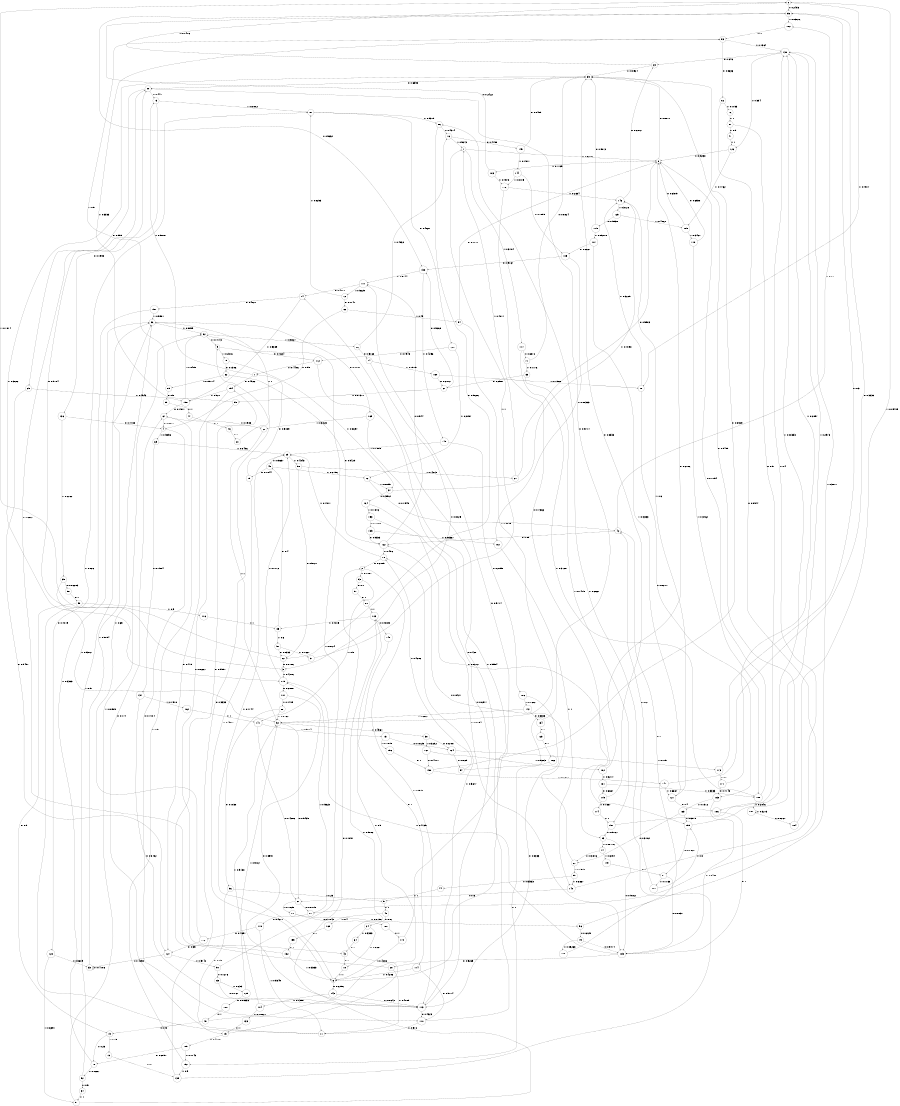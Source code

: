digraph "ch5faceL11" {
size = "6,8.5";
ratio = "fill";
node [shape = circle];
node [fontsize = 24];
edge [fontsize = 24];
0 -> 95 [label = "0: 0.2483   "];
0 -> 10 [label = "1: 0.7517   "];
1 -> 154 [label = "0: 0.4922   "];
1 -> 73 [label = "1: 0.5078   "];
2 -> 113 [label = "0: 0.8919   "];
2 -> 53 [label = "1: 0.1081   "];
3 -> 30 [label = "0: 0.5784   "];
3 -> 115 [label = "1: 0.4216   "];
4 -> 110 [label = "0: 0.4104   "];
4 -> 69 [label = "1: 0.5896   "];
5 -> 40 [label = "1: 1        "];
6 -> 143 [label = "0: 0.2256   "];
6 -> 25 [label = "1: 0.7744   "];
7 -> 8 [label = "0: 0.6216   "];
7 -> 117 [label = "1: 0.3784   "];
8 -> 39 [label = "0: 0.8871   "];
8 -> 183 [label = "1: 0.1129   "];
9 -> 112 [label = "0: 0.7684   "];
9 -> 75 [label = "1: 0.2316   "];
10 -> 165 [label = "0: 0.6771   "];
10 -> 146 [label = "1: 0.3229   "];
11 -> 67 [label = "0: 0.174    "];
11 -> 87 [label = "1: 0.826    "];
12 -> 42 [label = "0: 0.1945   "];
12 -> 37 [label = "1: 0.8055   "];
13 -> 139 [label = "1: 1        "];
14 -> 157 [label = "0: 0.4611   "];
14 -> 158 [label = "1: 0.5389   "];
15 -> 109 [label = "0: 0.4118   "];
15 -> 103 [label = "1: 0.5882   "];
16 -> 145 [label = "0: 0.4758   "];
16 -> 7 [label = "1: 0.5242   "];
17 -> 178 [label = "0: 0.4677   "];
17 -> 115 [label = "1: 0.5323   "];
18 -> 6 [label = "1: 1        "];
19 -> 78 [label = "0: 0.25     "];
19 -> 13 [label = "1: 0.75     "];
20 -> 36 [label = "1: 1        "];
21 -> 17 [label = "0: 0.8175   "];
21 -> 77 [label = "1: 0.1825   "];
22 -> 3 [label = "0: 0.8186   "];
22 -> 0 [label = "1: 0.1814   "];
23 -> 39 [label = "0: 0.8524   "];
23 -> 0 [label = "1: 0.1476   "];
24 -> 18 [label = "0: 0.6667   "];
24 -> 64 [label = "1: 0.3333   "];
25 -> 45 [label = "0: 0.5657   "];
25 -> 50 [label = "1: 0.4343   "];
26 -> 84 [label = "0: 0.5168   "];
26 -> 16 [label = "1: 0.4832   "];
27 -> 8 [label = "0: 0.5983   "];
27 -> 7 [label = "1: 0.4017   "];
28 -> 154 [label = "0: 0.5991   "];
28 -> 11 [label = "1: 0.4009   "];
29 -> 127 [label = "0: 0.5457   "];
29 -> 158 [label = "1: 0.4543   "];
30 -> 29 [label = "0: 0.559    "];
30 -> 73 [label = "1: 0.441    "];
31 -> 7 [label = "1: 1        "];
32 -> 9 [label = "0: 0.4173   "];
32 -> 26 [label = "1: 0.5827   "];
33 -> 33 [label = "0: 0.4106   "];
33 -> 36 [label = "1: 0.5894   "];
34 -> 91 [label = "1: 1        "];
35 -> 58 [label = "0: 0.06283  "];
35 -> 92 [label = "1: 0.9372   "];
36 -> 169 [label = "0: 0.1101   "];
36 -> 32 [label = "1: 0.8899   "];
37 -> 164 [label = "0: 0.5902   "];
37 -> 146 [label = "1: 0.4098   "];
38 -> 124 [label = "0: 0.6708   "];
38 -> 167 [label = "1: 0.3292   "];
39 -> 30 [label = "0: 0.6398   "];
39 -> 115 [label = "1: 0.3602   "];
40 -> 24 [label = "0: 0.6      "];
40 -> 168 [label = "1: 0.4      "];
41 -> 126 [label = "1: 1        "];
42 -> 122 [label = "0: 0.89     "];
42 -> 102 [label = "1: 0.11     "];
43 -> 18 [label = "0: 1        "];
44 -> 5 [label = "1: 1        "];
45 -> 79 [label = "0: 0.7844   "];
45 -> 12 [label = "1: 0.2156   "];
46 -> 20 [label = "0: 1        "];
47 -> 46 [label = "0: 1        "];
48 -> 19 [label = "0: 0.5      "];
48 -> 103 [label = "1: 0.5      "];
49 -> 185 [label = "0: 0.9474   "];
49 -> 108 [label = "1: 0.05263  "];
50 -> 22 [label = "0: 0.5727   "];
50 -> 27 [label = "1: 0.4273   "];
51 -> 22 [label = "0: 0.8333   "];
51 -> 31 [label = "1: 0.1667   "];
52 -> 34 [label = "0: 0.5      "];
52 -> 36 [label = "1: 0.5      "];
53 -> 97 [label = "0: 0.1      "];
53 -> 141 [label = "1: 0.9      "];
54 -> 8 [label = "0: 0.1111   "];
54 -> 92 [label = "1: 0.8889   "];
55 -> 44 [label = "0: 0.3333   "];
55 -> 140 [label = "1: 0.6667   "];
56 -> 49 [label = "0: 0.6129   "];
56 -> 130 [label = "1: 0.3871   "];
57 -> 186 [label = "0: 0.5      "];
57 -> 41 [label = "1: 0.5      "];
58 -> 98 [label = "0: 1        "];
59 -> 47 [label = "0: 1        "];
60 -> 122 [label = "0: 0.8421   "];
60 -> 55 [label = "1: 0.1579   "];
61 -> 138 [label = "0: 0.9268   "];
61 -> 99 [label = "1: 0.07317  "];
62 -> 122 [label = "0: 0.9429   "];
62 -> 89 [label = "1: 0.05714  "];
63 -> 61 [label = "0: 0.2581   "];
63 -> 151 [label = "1: 0.7419   "];
64 -> 43 [label = "0: 1        "];
65 -> 113 [label = "0: 0.767    "];
65 -> 129 [label = "1: 0.233    "];
66 -> 4 [label = "0: 0.55     "];
66 -> 54 [label = "1: 0.45     "];
67 -> 4 [label = "0: 0.8017   "];
67 -> 68 [label = "1: 0.1983   "];
68 -> 92 [label = "1: 1        "];
69 -> 137 [label = "0: 0.1504   "];
69 -> 25 [label = "1: 0.8496   "];
70 -> 2 [label = "0: 0.2089   "];
70 -> 25 [label = "1: 0.7911   "];
71 -> 39 [label = "0: 0.8824   "];
71 -> 63 [label = "1: 0.1176   "];
72 -> 66 [label = "0: 0.1747   "];
72 -> 87 [label = "1: 0.8253   "];
73 -> 136 [label = "0: 0.1998   "];
73 -> 87 [label = "1: 0.8002   "];
74 -> 60 [label = "0: 0.3846   "];
74 -> 179 [label = "1: 0.6154   "];
75 -> 62 [label = "0: 0.1306   "];
75 -> 37 [label = "1: 0.8694   "];
76 -> 57 [label = "1: 1        "];
77 -> 180 [label = "0: 0.1842   "];
77 -> 56 [label = "1: 0.8158   "];
78 -> 52 [label = "0: 0.6667   "];
78 -> 36 [label = "1: 0.3333   "];
79 -> 1 [label = "0: 0.5089   "];
79 -> 6 [label = "1: 0.4911   "];
80 -> 103 [label = "1: 1        "];
81 -> 185 [label = "0: 0.8837   "];
81 -> 177 [label = "1: 0.1163   "];
82 -> 17 [label = "0: 0.8947   "];
82 -> 76 [label = "1: 0.1053   "];
83 -> 185 [label = "0: 0.9182   "];
83 -> 74 [label = "1: 0.08176  "];
84 -> 3 [label = "0: 0.8025   "];
84 -> 160 [label = "1: 0.1975   "];
85 -> 45 [label = "0: 0.4      "];
85 -> 51 [label = "1: 0.6      "];
86 -> 22 [label = "0: 0.5626   "];
86 -> 16 [label = "1: 0.4374   "];
87 -> 120 [label = "0: 0.4621   "];
87 -> 86 [label = "1: 0.5379   "];
88 -> 96 [label = "0: 0.1838   "];
88 -> 92 [label = "1: 0.8162   "];
89 -> 59 [label = "0: 0.5      "];
89 -> 93 [label = "1: 0.5      "];
90 -> 65 [label = "0: 0.1276   "];
90 -> 32 [label = "1: 0.8724   "];
91 -> 2 [label = "0: 0.1091   "];
91 -> 32 [label = "1: 0.8909   "];
92 -> 21 [label = "0: 0.5439   "];
92 -> 38 [label = "1: 0.4561   "];
93 -> 82 [label = "0: 0.8636   "];
93 -> 130 [label = "1: 0.1364   "];
94 -> 30 [label = "0: 0.5714   "];
94 -> 70 [label = "1: 0.4286   "];
95 -> 138 [label = "0: 0.9632   "];
95 -> 102 [label = "1: 0.03676  "];
96 -> 15 [label = "0: 0.75     "];
96 -> 5 [label = "1: 0.25     "];
97 -> 80 [label = "0: 1        "];
98 -> 19 [label = "0: 0.5      "];
98 -> 116 [label = "1: 0.5      "];
99 -> 43 [label = "0: 0.6667   "];
99 -> 93 [label = "1: 0.3333   "];
100 -> 48 [label = "0: 1        "];
101 -> 113 [label = "0: 0.8591   "];
101 -> 88 [label = "1: 0.1409   "];
102 -> 93 [label = "1: 1        "];
103 -> 148 [label = "0: 0.5185   "];
103 -> 85 [label = "1: 0.4815   "];
104 -> 133 [label = "0: 0.08621  "];
104 -> 92 [label = "1: 0.9138   "];
105 -> 138 [label = "0: 0.9167   "];
105 -> 161 [label = "1: 0.08333  "];
106 -> 113 [label = "0: 0.8333   "];
106 -> 142 [label = "1: 0.1667   "];
107 -> 105 [label = "0: 0.6667   "];
107 -> 121 [label = "1: 0.3333   "];
108 -> 42 [label = "0: 1        "];
109 -> 78 [label = "0: 0.2857   "];
109 -> 152 [label = "1: 0.7143   "];
110 -> 14 [label = "0: 0.428    "];
110 -> 11 [label = "1: 0.572    "];
111 -> 14 [label = "0: 0.4771   "];
111 -> 72 [label = "1: 0.5229   "];
112 -> 1 [label = "0: 0.4406   "];
112 -> 6 [label = "1: 0.5594   "];
113 -> 110 [label = "0: 0.4323   "];
113 -> 70 [label = "1: 0.5677   "];
114 -> 110 [label = "0: 0.5714   "];
114 -> 6 [label = "1: 0.4286   "];
115 -> 101 [label = "0: 0.2888   "];
115 -> 25 [label = "1: 0.7112   "];
116 -> 85 [label = "1: 1        "];
117 -> 71 [label = "0: 0.6872   "];
117 -> 188 [label = "1: 0.3128   "];
118 -> 8 [label = "0: 0.6538   "];
118 -> 188 [label = "1: 0.3462   "];
119 -> 39 [label = "0: 0.9072   "];
119 -> 107 [label = "1: 0.09278  "];
120 -> 112 [label = "0: 0.7943   "];
120 -> 12 [label = "1: 0.2057   "];
121 -> 186 [label = "0: 0.4      "];
121 -> 146 [label = "1: 0.6      "];
122 -> 111 [label = "0: 0.544    "];
122 -> 70 [label = "1: 0.456    "];
123 -> 166 [label = "0: 1        "];
124 -> 94 [label = "0: 0.825    "];
124 -> 173 [label = "1: 0.175    "];
125 -> 119 [label = "0: 0.5938   "];
125 -> 189 [label = "1: 0.4062   "];
126 -> 8 [label = "0: 0.5238   "];
126 -> 189 [label = "1: 0.4762   "];
127 -> 33 [label = "0: 0.4258   "];
127 -> 90 [label = "1: 0.5742   "];
128 -> 33 [label = "0: 0.3609   "];
128 -> 91 [label = "1: 0.6391   "];
129 -> 100 [label = "0: 0.08333  "];
129 -> 92 [label = "1: 0.9167   "];
130 -> 23 [label = "0: 0.646    "];
130 -> 126 [label = "1: 0.354    "];
131 -> 124 [label = "0: 0.8125   "];
131 -> 156 [label = "1: 0.1875   "];
132 -> 30 [label = "0: 0.6667   "];
132 -> 6 [label = "1: 0.3333   "];
133 -> 15 [label = "0: 1        "];
134 -> 123 [label = "0: 1        "];
135 -> 122 [label = "0: 0.9333   "];
135 -> 161 [label = "1: 0.06667  "];
136 -> 4 [label = "0: 0.7738   "];
136 -> 35 [label = "1: 0.2262   "];
137 -> 113 [label = "0: 0.8482   "];
137 -> 162 [label = "1: 0.1518   "];
138 -> 111 [label = "0: 0.5744   "];
138 -> 149 [label = "1: 0.4256   "];
139 -> 9 [label = "0: 0.3333   "];
139 -> 86 [label = "1: 0.6667   "];
140 -> 21 [label = "0: 0.6      "];
140 -> 130 [label = "1: 0.4      "];
141 -> 21 [label = "0: 0.4286   "];
141 -> 131 [label = "1: 0.5714   "];
142 -> 134 [label = "0: 0.3333   "];
142 -> 92 [label = "1: 0.6667   "];
143 -> 113 [label = "0: 0.8642   "];
143 -> 104 [label = "1: 0.1358   "];
144 -> 105 [label = "0: 0.1895   "];
144 -> 176 [label = "1: 0.8105   "];
145 -> 39 [label = "0: 0.8489   "];
145 -> 144 [label = "1: 0.1511   "];
146 -> 23 [label = "0: 0.6872   "];
146 -> 125 [label = "1: 0.3128   "];
147 -> 95 [label = "0: 0.3333   "];
147 -> 121 [label = "1: 0.6667   "];
148 -> 114 [label = "0: 1        "];
149 -> 106 [label = "0: 0.2195   "];
149 -> 25 [label = "1: 0.7805   "];
150 -> 39 [label = "0: 0.8929   "];
150 -> 147 [label = "1: 0.1071   "];
151 -> 83 [label = "0: 0.9167   "];
151 -> 130 [label = "1: 0.08333  "];
152 -> 67 [label = "0: 0.5      "];
152 -> 139 [label = "1: 0.5      "];
153 -> 135 [label = "0: 0.1788   "];
153 -> 159 [label = "1: 0.8212   "];
154 -> 127 [label = "0: 0.479    "];
154 -> 158 [label = "1: 0.521    "];
155 -> 132 [label = "0: 1        "];
156 -> 150 [label = "0: 1        "];
157 -> 128 [label = "0: 0.4019   "];
157 -> 36 [label = "1: 0.5981   "];
158 -> 67 [label = "0: 0.1511   "];
158 -> 32 [label = "1: 0.8489   "];
159 -> 81 [label = "0: 0.7027   "];
159 -> 130 [label = "1: 0.2973   "];
160 -> 61 [label = "0: 0.2012   "];
160 -> 10 [label = "1: 0.7988   "];
161 -> 140 [label = "1: 1        "];
162 -> 141 [label = "1: 1        "];
163 -> 60 [label = "0: 0.3182   "];
163 -> 159 [label = "1: 0.6818   "];
164 -> 185 [label = "0: 0.8154   "];
164 -> 153 [label = "1: 0.1846   "];
165 -> 185 [label = "0: 0.8488   "];
165 -> 163 [label = "1: 0.1512   "];
166 -> 152 [label = "1: 1        "];
167 -> 150 [label = "0: 0.4717   "];
167 -> 182 [label = "1: 0.5283   "];
168 -> 155 [label = "0: 1        "];
169 -> 113 [label = "0: 0.6977   "];
169 -> 68 [label = "1: 0.3023   "];
170 -> 111 [label = "0: 0.5714   "];
170 -> 6 [label = "1: 0.4286   "];
171 -> 165 [label = "0: 0.7143   "];
171 -> 130 [label = "1: 0.2857   "];
172 -> 127 [label = "0: 0.35     "];
172 -> 36 [label = "1: 0.65     "];
173 -> 95 [label = "0: 0.3      "];
173 -> 171 [label = "1: 0.7      "];
174 -> 151 [label = "1: 1        "];
175 -> 39 [label = "0: 0.8333   "];
175 -> 174 [label = "1: 0.1667   "];
176 -> 83 [label = "0: 0.7366   "];
176 -> 146 [label = "1: 0.2634   "];
177 -> 42 [label = "0: 0.2      "];
177 -> 159 [label = "1: 0.8      "];
178 -> 172 [label = "0: 0.4651   "];
178 -> 11 [label = "1: 0.5349   "];
179 -> 81 [label = "0: 1        "];
180 -> 170 [label = "0: 1        "];
181 -> 175 [label = "0: 0.6667   "];
181 -> 188 [label = "1: 0.3333   "];
182 -> 8 [label = "0: 0.6786   "];
182 -> 181 [label = "1: 0.3214   "];
183 -> 95 [label = "0: 0.2422   "];
183 -> 176 [label = "1: 0.7578   "];
184 -> 39 [label = "0: 0.9459   "];
184 -> 0 [label = "1: 0.05405  "];
185 -> 28 [label = "0: 0.5265   "];
185 -> 115 [label = "1: 0.4735   "];
186 -> 185 [label = "0: 1        "];
187 -> 184 [label = "0: 0.6727   "];
187 -> 187 [label = "1: 0.3273   "];
188 -> 8 [label = "0: 0.7154   "];
188 -> 187 [label = "1: 0.2846   "];
189 -> 8 [label = "0: 0.6579   "];
189 -> 118 [label = "1: 0.3421   "];
}